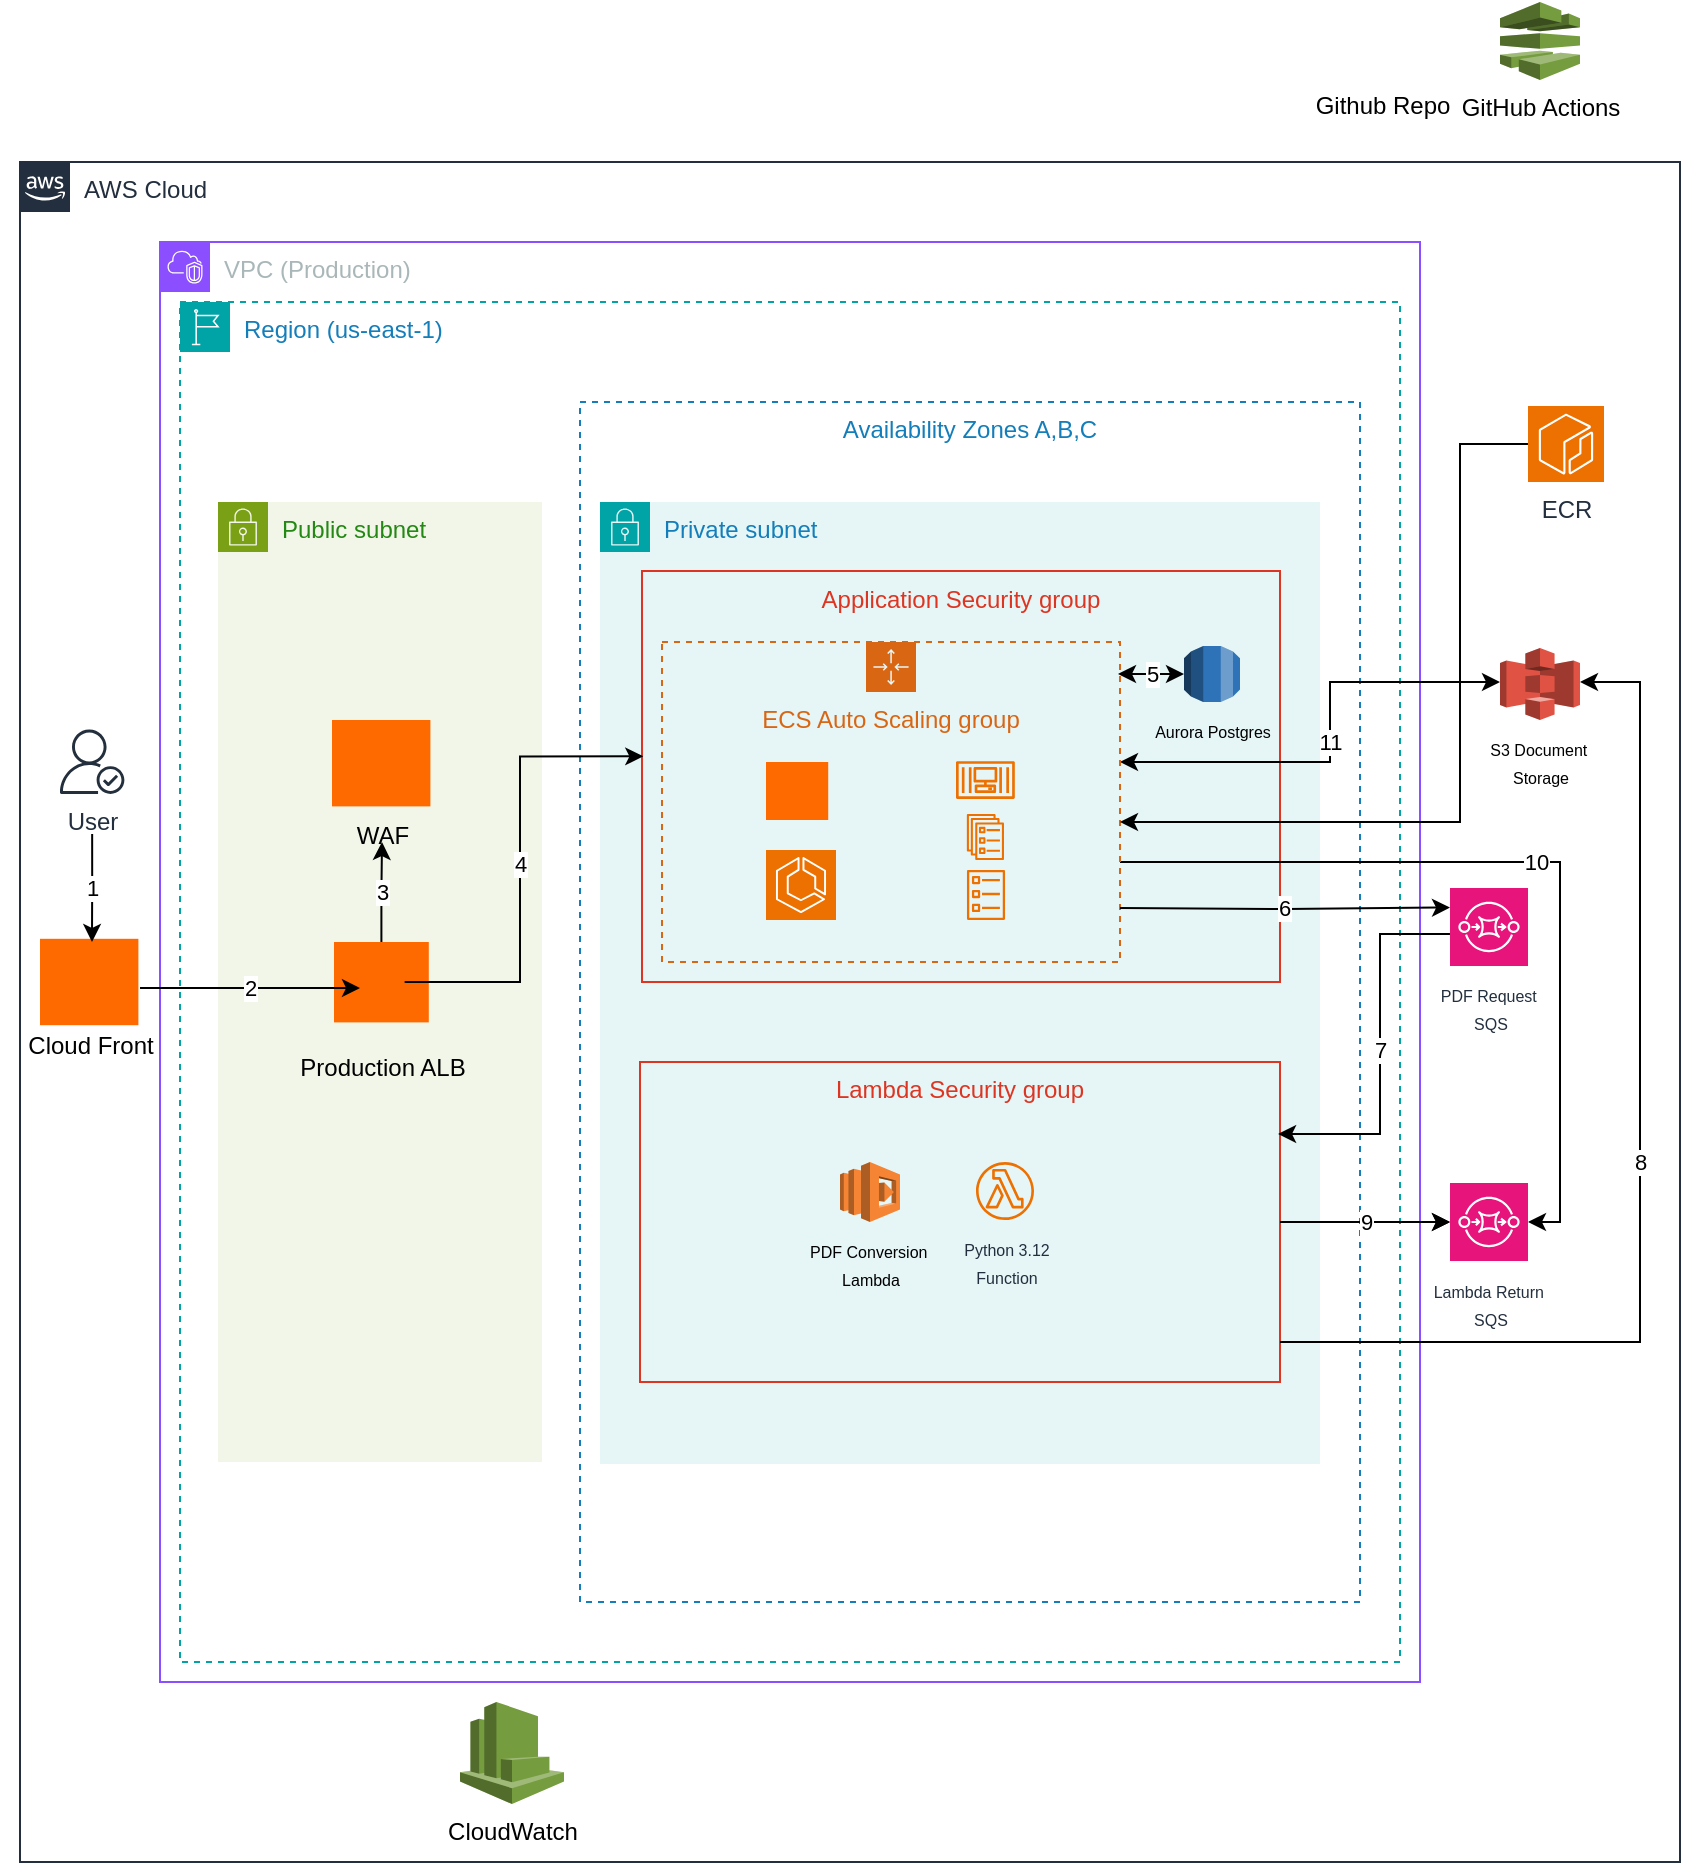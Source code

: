 <mxfile version="26.1.0">
  <diagram name="Page-1" id="8Ge6GmgyyvxhAvOCxHkT">
    <mxGraphModel dx="710" dy="429" grid="1" gridSize="10" guides="1" tooltips="1" connect="1" arrows="1" fold="1" page="1" pageScale="1" pageWidth="850" pageHeight="1100" math="0" shadow="0">
      <root>
        <mxCell id="0" />
        <mxCell id="1" parent="0" />
        <mxCell id="CgupaPKPlq7J9n2cMQ15-1" value="VPC (Production)" style="points=[[0,0],[0.25,0],[0.5,0],[0.75,0],[1,0],[1,0.25],[1,0.5],[1,0.75],[1,1],[0.75,1],[0.5,1],[0.25,1],[0,1],[0,0.75],[0,0.5],[0,0.25]];outlineConnect=0;gradientColor=none;html=1;whiteSpace=wrap;fontSize=12;fontStyle=0;container=1;pointerEvents=0;collapsible=0;recursiveResize=0;shape=mxgraph.aws4.group;grIcon=mxgraph.aws4.group_vpc2;strokeColor=#8C4FFF;fillColor=none;verticalAlign=top;align=left;spacingLeft=30;fontColor=#AAB7B8;dashed=0;" parent="1" vertex="1">
          <mxGeometry x="80" y="280" width="630" height="720" as="geometry" />
        </mxCell>
        <mxCell id="CgupaPKPlq7J9n2cMQ15-5" value="Region (us-east-1)" style="points=[[0,0],[0.25,0],[0.5,0],[0.75,0],[1,0],[1,0.25],[1,0.5],[1,0.75],[1,1],[0.75,1],[0.5,1],[0.25,1],[0,1],[0,0.75],[0,0.5],[0,0.25]];outlineConnect=0;gradientColor=none;html=1;whiteSpace=wrap;fontSize=12;fontStyle=0;container=1;pointerEvents=0;collapsible=0;recursiveResize=0;shape=mxgraph.aws4.group;grIcon=mxgraph.aws4.group_region;strokeColor=#00A4A6;fillColor=none;verticalAlign=top;align=left;spacingLeft=30;fontColor=#147EBA;dashed=1;" parent="CgupaPKPlq7J9n2cMQ15-1" vertex="1">
          <mxGeometry x="10" y="30" width="610" height="680" as="geometry" />
        </mxCell>
        <mxCell id="JH1Hoz44rYu4LudKy2ZQ-25" value="Github Repo" style="shape=image;html=1;verticalAlign=top;verticalLabelPosition=bottom;labelBackgroundColor=#ffffff;imageAspect=0;aspect=fixed;image=https://cdn4.iconfinder.com/data/icons/ionicons/512/icon-social-github-128.png" vertex="1" parent="1">
          <mxGeometry x="671.6" y="160" width="38.4" height="38.4" as="geometry" />
        </mxCell>
        <mxCell id="JH1Hoz44rYu4LudKy2ZQ-26" value="GitHub Actions&lt;div&gt;&lt;br&gt;&lt;/div&gt;" style="outlineConnect=0;dashed=0;verticalLabelPosition=bottom;verticalAlign=top;align=center;html=1;shape=mxgraph.aws3.codepipeline;fillColor=#759C3E;gradientColor=none;" vertex="1" parent="1">
          <mxGeometry x="750" y="160" width="40" height="39" as="geometry" />
        </mxCell>
        <mxCell id="JH1Hoz44rYu4LudKy2ZQ-27" value="AWS Cloud" style="points=[[0,0],[0.25,0],[0.5,0],[0.75,0],[1,0],[1,0.25],[1,0.5],[1,0.75],[1,1],[0.75,1],[0.5,1],[0.25,1],[0,1],[0,0.75],[0,0.5],[0,0.25]];outlineConnect=0;gradientColor=none;html=1;whiteSpace=wrap;fontSize=12;fontStyle=0;container=1;pointerEvents=0;collapsible=0;recursiveResize=0;shape=mxgraph.aws4.group;grIcon=mxgraph.aws4.group_aws_cloud_alt;strokeColor=#232F3E;fillColor=none;verticalAlign=top;align=left;spacingLeft=30;fontColor=#232F3E;dashed=0;" vertex="1" parent="1">
          <mxGeometry x="10" y="240" width="830" height="850" as="geometry" />
        </mxCell>
        <mxCell id="JH1Hoz44rYu4LudKy2ZQ-45" value="Availability Zones A,B,C" style="fillColor=none;strokeColor=#147EBA;dashed=1;verticalAlign=top;fontStyle=0;fontColor=#147EBA;whiteSpace=wrap;html=1;" vertex="1" parent="JH1Hoz44rYu4LudKy2ZQ-27">
          <mxGeometry x="280" y="120" width="390" height="600" as="geometry" />
        </mxCell>
        <mxCell id="CgupaPKPlq7J9n2cMQ15-30" value="Private subnet" style="points=[[0,0],[0.25,0],[0.5,0],[0.75,0],[1,0],[1,0.25],[1,0.5],[1,0.75],[1,1],[0.75,1],[0.5,1],[0.25,1],[0,1],[0,0.75],[0,0.5],[0,0.25]];outlineConnect=0;gradientColor=none;html=1;whiteSpace=wrap;fontSize=12;fontStyle=0;container=1;pointerEvents=0;collapsible=0;recursiveResize=0;shape=mxgraph.aws4.group;grIcon=mxgraph.aws4.group_security_group;grStroke=0;strokeColor=#00A4A6;fillColor=#E6F6F7;verticalAlign=top;align=left;spacingLeft=30;fontColor=#147EBA;dashed=0;" parent="JH1Hoz44rYu4LudKy2ZQ-27" vertex="1">
          <mxGeometry x="290" y="170" width="360" height="481" as="geometry" />
        </mxCell>
        <mxCell id="CgupaPKPlq7J9n2cMQ15-31" value="Lambda Security group" style="fillColor=none;strokeColor=#DD3522;verticalAlign=top;fontStyle=0;fontColor=#DD3522;whiteSpace=wrap;html=1;" parent="CgupaPKPlq7J9n2cMQ15-30" vertex="1">
          <mxGeometry x="20" y="280" width="320" height="160" as="geometry" />
        </mxCell>
        <mxCell id="CgupaPKPlq7J9n2cMQ15-15" value="&lt;font style=&quot;font-size: 8px;&quot;&gt;PDF Conversion&amp;nbsp;&lt;/font&gt;&lt;div&gt;&lt;font style=&quot;font-size: 8px;&quot;&gt;Lambda&lt;/font&gt;&lt;/div&gt;" style="outlineConnect=0;dashed=0;verticalLabelPosition=bottom;verticalAlign=top;align=center;html=1;shape=mxgraph.aws3.lambda;fillColor=#F58534;gradientColor=none;" parent="CgupaPKPlq7J9n2cMQ15-30" vertex="1">
          <mxGeometry x="120" y="330" width="30" height="30" as="geometry" />
        </mxCell>
        <mxCell id="CgupaPKPlq7J9n2cMQ15-17" value="&lt;font style=&quot;font-size: 8px;&quot;&gt;Python 3.12&lt;/font&gt;&lt;div&gt;&lt;font style=&quot;font-size: 8px;&quot;&gt;Function&lt;/font&gt;&lt;/div&gt;" style="sketch=0;outlineConnect=0;fontColor=#232F3E;gradientColor=none;fillColor=#ED7100;strokeColor=none;dashed=0;verticalLabelPosition=bottom;verticalAlign=top;align=center;html=1;fontSize=12;fontStyle=0;aspect=fixed;pointerEvents=1;shape=mxgraph.aws4.lambda_function;" parent="CgupaPKPlq7J9n2cMQ15-30" vertex="1">
          <mxGeometry x="188" y="330" width="29" height="29" as="geometry" />
        </mxCell>
        <mxCell id="CgupaPKPlq7J9n2cMQ15-9" value="Application Security group" style="fillColor=none;strokeColor=#DD3522;verticalAlign=top;fontStyle=0;fontColor=#DD3522;whiteSpace=wrap;html=1;" parent="JH1Hoz44rYu4LudKy2ZQ-27" vertex="1">
          <mxGeometry x="311" y="204.5" width="319" height="205.5" as="geometry" />
        </mxCell>
        <mxCell id="CgupaPKPlq7J9n2cMQ15-13" value="&lt;font style=&quot;font-size: 8px;&quot;&gt;PDF Request&amp;nbsp;&lt;/font&gt;&lt;div&gt;&lt;font style=&quot;font-size: 8px;&quot;&gt;SQS&lt;/font&gt;&lt;/div&gt;" style="sketch=0;points=[[0,0,0],[0.25,0,0],[0.5,0,0],[0.75,0,0],[1,0,0],[0,1,0],[0.25,1,0],[0.5,1,0],[0.75,1,0],[1,1,0],[0,0.25,0],[0,0.5,0],[0,0.75,0],[1,0.25,0],[1,0.5,0],[1,0.75,0]];outlineConnect=0;fontColor=#232F3E;fillColor=#E7157B;strokeColor=#ffffff;dashed=0;verticalLabelPosition=bottom;verticalAlign=top;align=center;html=1;fontSize=12;fontStyle=0;aspect=fixed;shape=mxgraph.aws4.resourceIcon;resIcon=mxgraph.aws4.sqs;" parent="JH1Hoz44rYu4LudKy2ZQ-27" vertex="1">
          <mxGeometry x="715" y="363" width="39" height="39" as="geometry" />
        </mxCell>
        <mxCell id="JH1Hoz44rYu4LudKy2ZQ-55" value="10" style="edgeStyle=orthogonalEdgeStyle;rounded=0;orthogonalLoop=1;jettySize=auto;html=1;exitX=1;exitY=0.5;exitDx=0;exitDy=0;exitPerimeter=0;startArrow=classic;startFill=1;endArrow=none;" edge="1" parent="JH1Hoz44rYu4LudKy2ZQ-27" source="CgupaPKPlq7J9n2cMQ15-14" target="JH1Hoz44rYu4LudKy2ZQ-37">
          <mxGeometry relative="1" as="geometry">
            <mxPoint x="792" y="530" as="sourcePoint" />
            <mxPoint x="549.0" y="320" as="targetPoint" />
            <Array as="points">
              <mxPoint x="770" y="530" />
              <mxPoint x="770" y="350" />
            </Array>
          </mxGeometry>
        </mxCell>
        <mxCell id="CgupaPKPlq7J9n2cMQ15-14" value="&lt;font style=&quot;font-size: 8px;&quot;&gt;Lambda Return&amp;nbsp;&lt;/font&gt;&lt;div&gt;&lt;font style=&quot;font-size: 8px;&quot;&gt;SQS&lt;/font&gt;&lt;/div&gt;" style="sketch=0;points=[[0,0,0],[0.25,0,0],[0.5,0,0],[0.75,0,0],[1,0,0],[0,1,0],[0.25,1,0],[0.5,1,0],[0.75,1,0],[1,1,0],[0,0.25,0],[0,0.5,0],[0,0.75,0],[1,0.25,0],[1,0.5,0],[1,0.75,0]];outlineConnect=0;fontColor=#232F3E;fillColor=#E7157B;strokeColor=#ffffff;dashed=0;verticalLabelPosition=bottom;verticalAlign=top;align=center;html=1;fontSize=12;fontStyle=0;aspect=fixed;shape=mxgraph.aws4.resourceIcon;resIcon=mxgraph.aws4.sqs;" parent="JH1Hoz44rYu4LudKy2ZQ-27" vertex="1">
          <mxGeometry x="715" y="510.5" width="39" height="39" as="geometry" />
        </mxCell>
        <mxCell id="JH1Hoz44rYu4LudKy2ZQ-59" value="11" style="edgeStyle=orthogonalEdgeStyle;rounded=0;orthogonalLoop=1;jettySize=auto;html=1;startArrow=classic;startFill=1;" edge="1" parent="JH1Hoz44rYu4LudKy2ZQ-27" source="CgupaPKPlq7J9n2cMQ15-12" target="JH1Hoz44rYu4LudKy2ZQ-37">
          <mxGeometry relative="1" as="geometry">
            <Array as="points">
              <mxPoint x="655" y="260" />
              <mxPoint x="655" y="300" />
            </Array>
            <mxPoint as="offset" />
          </mxGeometry>
        </mxCell>
        <mxCell id="CgupaPKPlq7J9n2cMQ15-12" value="&lt;font style=&quot;font-size: 8px;&quot;&gt;S3 Document&amp;nbsp;&lt;/font&gt;&lt;div&gt;&lt;font style=&quot;font-size: 8px;&quot;&gt;Storage&lt;/font&gt;&lt;/div&gt;" style="outlineConnect=0;dashed=0;verticalLabelPosition=bottom;verticalAlign=top;align=center;html=1;shape=mxgraph.aws3.s3;fillColor=#E05243;gradientColor=none;" parent="JH1Hoz44rYu4LudKy2ZQ-27" vertex="1">
          <mxGeometry x="740" y="243" width="40" height="36" as="geometry" />
        </mxCell>
        <mxCell id="CgupaPKPlq7J9n2cMQ15-32" value="&lt;font style=&quot;font-size: 8px;&quot;&gt;Aurora Postgres&lt;/font&gt;" style="outlineConnect=0;dashed=0;verticalLabelPosition=bottom;verticalAlign=top;align=center;html=1;shape=mxgraph.aws3.rds;fillColor=#2E73B8;gradientColor=none;" parent="JH1Hoz44rYu4LudKy2ZQ-27" vertex="1">
          <mxGeometry x="582" y="242" width="28" height="28" as="geometry" />
        </mxCell>
        <mxCell id="CgupaPKPlq7J9n2cMQ15-7" value="Public subnet" style="points=[[0,0],[0.25,0],[0.5,0],[0.75,0],[1,0],[1,0.25],[1,0.5],[1,0.75],[1,1],[0.75,1],[0.5,1],[0.25,1],[0,1],[0,0.75],[0,0.5],[0,0.25]];outlineConnect=0;gradientColor=none;html=1;whiteSpace=wrap;fontSize=12;fontStyle=0;container=1;pointerEvents=0;collapsible=0;recursiveResize=0;shape=mxgraph.aws4.group;grIcon=mxgraph.aws4.group_security_group;grStroke=0;strokeColor=#7AA116;fillColor=#F2F6E8;verticalAlign=top;align=left;spacingLeft=30;fontColor=#248814;dashed=0;" parent="JH1Hoz44rYu4LudKy2ZQ-27" vertex="1">
          <mxGeometry x="99" y="170" width="162" height="480" as="geometry" />
        </mxCell>
        <mxCell id="JH1Hoz44rYu4LudKy2ZQ-64" value="3" style="edgeStyle=orthogonalEdgeStyle;rounded=0;orthogonalLoop=1;jettySize=auto;html=1;" edge="1" parent="CgupaPKPlq7J9n2cMQ15-7" source="JH1Hoz44rYu4LudKy2ZQ-39">
          <mxGeometry relative="1" as="geometry">
            <mxPoint x="82" y="170" as="targetPoint" />
          </mxGeometry>
        </mxCell>
        <mxCell id="JH1Hoz44rYu4LudKy2ZQ-39" value="&lt;div&gt;&lt;br&gt;&lt;/div&gt;&lt;div&gt;&lt;br&gt;&lt;/div&gt;&lt;div&gt;&lt;br&gt;&lt;/div&gt;&lt;div&gt;&lt;br&gt;&lt;/div&gt;&lt;div&gt;&lt;br&gt;&lt;/div&gt;&lt;div&gt;&lt;br&gt;&lt;/div&gt;&lt;div&gt;Production ALB&lt;/div&gt;" style="points=[];aspect=fixed;html=1;align=center;shadow=0;dashed=0;fillColor=#FF6A00;strokeColor=none;shape=mxgraph.alibaba_cloud.alb_application_load_balancer_01;" vertex="1" parent="CgupaPKPlq7J9n2cMQ15-7">
          <mxGeometry x="58" y="220" width="47.4" height="40.2" as="geometry" />
        </mxCell>
        <mxCell id="JH1Hoz44rYu4LudKy2ZQ-61" value="&lt;div&gt;&lt;br&gt;&lt;/div&gt;&lt;div&gt;&lt;br&gt;&lt;/div&gt;&lt;div&gt;&lt;br&gt;&lt;/div&gt;&lt;div&gt;&lt;br&gt;&lt;/div&gt;&lt;div&gt;&lt;br&gt;&lt;/div&gt;&lt;div&gt;WAF&lt;/div&gt;" style="points=[];aspect=fixed;html=1;align=center;shadow=0;dashed=0;fillColor=#FF6A00;strokeColor=none;shape=mxgraph.alibaba_cloud.waf_web_application_firewall;" vertex="1" parent="CgupaPKPlq7J9n2cMQ15-7">
          <mxGeometry x="57" y="109" width="49.2" height="43.2" as="geometry" />
        </mxCell>
        <mxCell id="JH1Hoz44rYu4LudKy2ZQ-31" value="" style="sketch=0;points=[[0,0,0],[0.25,0,0],[0.5,0,0],[0.75,0,0],[1,0,0],[0,1,0],[0.25,1,0],[0.5,1,0],[0.75,1,0],[1,1,0],[0,0.25,0],[0,0.5,0],[0,0.75,0],[1,0.25,0],[1,0.5,0],[1,0.75,0]];outlineConnect=0;fontColor=#232F3E;fillColor=#ED7100;strokeColor=#ffffff;dashed=0;verticalLabelPosition=bottom;verticalAlign=top;align=center;html=1;fontSize=12;fontStyle=0;aspect=fixed;shape=mxgraph.aws4.resourceIcon;resIcon=mxgraph.aws4.ecs;" vertex="1" parent="JH1Hoz44rYu4LudKy2ZQ-27">
          <mxGeometry x="373" y="344" width="35" height="35" as="geometry" />
        </mxCell>
        <mxCell id="JH1Hoz44rYu4LudKy2ZQ-33" value="&lt;blockquote style=&quot;margin: 0px 0px 0px 40px; border: medium; padding: 0px;&quot;&gt;&lt;blockquote style=&quot;margin: 0px 0px 0px 40px; border: medium; padding: 0px;&quot;&gt;&lt;blockquote style=&quot;margin: 0px 0px 0px 40px; border: medium; padding: 0px;&quot;&gt;&lt;font style=&quot;font-size: 8px;&quot;&gt;&amp;nbsp; &amp;nbsp;&lt;/font&gt;&lt;/blockquote&gt;&lt;/blockquote&gt;&lt;/blockquote&gt;" style="points=[];aspect=fixed;html=1;align=right;shadow=0;dashed=0;fillColor=#FF6A00;strokeColor=none;shape=mxgraph.alibaba_cloud.ecs_elastic_compute_service;" vertex="1" parent="JH1Hoz44rYu4LudKy2ZQ-27">
          <mxGeometry x="373" y="300" width="31.11" height="29" as="geometry" />
        </mxCell>
        <mxCell id="JH1Hoz44rYu4LudKy2ZQ-34" value="" style="sketch=0;outlineConnect=0;fontColor=#232F3E;gradientColor=none;fillColor=#ED7100;strokeColor=none;dashed=0;verticalLabelPosition=bottom;verticalAlign=top;align=right;html=1;fontSize=12;fontStyle=0;aspect=fixed;pointerEvents=1;shape=mxgraph.aws4.container_3;" vertex="1" parent="JH1Hoz44rYu4LudKy2ZQ-27">
          <mxGeometry x="468" y="299.51" width="29.41" height="18.99" as="geometry" />
        </mxCell>
        <mxCell id="JH1Hoz44rYu4LudKy2ZQ-35" value="" style="sketch=0;outlineConnect=0;fontColor=#232F3E;gradientColor=none;fillColor=#ED7100;strokeColor=none;dashed=0;verticalLabelPosition=bottom;verticalAlign=top;align=center;html=1;fontSize=12;fontStyle=0;aspect=fixed;pointerEvents=1;shape=mxgraph.aws4.ecs_service;" vertex="1" parent="JH1Hoz44rYu4LudKy2ZQ-27">
          <mxGeometry x="473.36" y="326" width="18.69" height="23" as="geometry" />
        </mxCell>
        <mxCell id="JH1Hoz44rYu4LudKy2ZQ-36" value="" style="sketch=0;outlineConnect=0;fontColor=#232F3E;gradientColor=none;fillColor=#ED7100;strokeColor=none;dashed=0;verticalLabelPosition=bottom;verticalAlign=top;align=center;html=1;fontSize=12;fontStyle=0;aspect=fixed;pointerEvents=1;shape=mxgraph.aws4.ecs_task;" vertex="1" parent="JH1Hoz44rYu4LudKy2ZQ-27">
          <mxGeometry x="473.36" y="354" width="19.28" height="25" as="geometry" />
        </mxCell>
        <mxCell id="JH1Hoz44rYu4LudKy2ZQ-37" value="ECS Auto Scaling group" style="points=[[0,0],[0.25,0],[0.5,0],[0.75,0],[1,0],[1,0.25],[1,0.5],[1,0.75],[1,1],[0.75,1],[0.5,1],[0.25,1],[0,1],[0,0.75],[0,0.5],[0,0.25]];outlineConnect=0;gradientColor=none;html=1;whiteSpace=wrap;fontSize=12;fontStyle=0;container=1;pointerEvents=0;collapsible=0;recursiveResize=0;shape=mxgraph.aws4.groupCenter;grIcon=mxgraph.aws4.group_auto_scaling_group;grStroke=1;strokeColor=#D86613;fillColor=none;verticalAlign=top;align=center;fontColor=#D86613;dashed=1;spacingTop=25;" vertex="1" parent="JH1Hoz44rYu4LudKy2ZQ-27">
          <mxGeometry x="321" y="240" width="229" height="160" as="geometry" />
        </mxCell>
        <mxCell id="JH1Hoz44rYu4LudKy2ZQ-2" value="" style="points=[];aspect=fixed;html=1;align=center;shadow=0;dashed=0;fillColor=#FF6A00;strokeColor=none;shape=mxgraph.alibaba_cloud.waf_web_application_firewall;" vertex="1" parent="JH1Hoz44rYu4LudKy2ZQ-27">
          <mxGeometry x="10" y="388.4" width="49.2" height="43.2" as="geometry" />
        </mxCell>
        <mxCell id="JH1Hoz44rYu4LudKy2ZQ-48" value="4" style="edgeStyle=orthogonalEdgeStyle;rounded=0;orthogonalLoop=1;jettySize=auto;html=1;entryX=0.002;entryY=0.451;entryDx=0;entryDy=0;entryPerimeter=0;startArrow=none;startFill=0;exitX=0.745;exitY=0.498;exitDx=0;exitDy=0;exitPerimeter=0;" edge="1" parent="JH1Hoz44rYu4LudKy2ZQ-27" source="JH1Hoz44rYu4LudKy2ZQ-39" target="CgupaPKPlq7J9n2cMQ15-9">
          <mxGeometry x="0.002" relative="1" as="geometry">
            <Array as="points">
              <mxPoint x="250" y="410" />
              <mxPoint x="250" y="297" />
            </Array>
            <mxPoint as="offset" />
          </mxGeometry>
        </mxCell>
        <mxCell id="JH1Hoz44rYu4LudKy2ZQ-52" value="6" style="edgeStyle=orthogonalEdgeStyle;rounded=0;orthogonalLoop=1;jettySize=auto;html=1;entryX=0;entryY=0.25;entryDx=0;entryDy=0;entryPerimeter=0;" edge="1" parent="JH1Hoz44rYu4LudKy2ZQ-27" target="CgupaPKPlq7J9n2cMQ15-13">
          <mxGeometry x="-0.004" relative="1" as="geometry">
            <mxPoint x="550" y="373" as="sourcePoint" />
            <mxPoint x="747" y="373" as="targetPoint" />
            <mxPoint as="offset" />
          </mxGeometry>
        </mxCell>
        <mxCell id="JH1Hoz44rYu4LudKy2ZQ-53" style="edgeStyle=orthogonalEdgeStyle;rounded=0;orthogonalLoop=1;jettySize=auto;html=1;entryX=0;entryY=0.5;entryDx=0;entryDy=0;entryPerimeter=0;" edge="1" parent="JH1Hoz44rYu4LudKy2ZQ-27" source="CgupaPKPlq7J9n2cMQ15-31" target="CgupaPKPlq7J9n2cMQ15-14">
          <mxGeometry relative="1" as="geometry" />
        </mxCell>
        <mxCell id="JH1Hoz44rYu4LudKy2ZQ-54" value="7" style="edgeStyle=orthogonalEdgeStyle;rounded=0;orthogonalLoop=1;jettySize=auto;html=1;entryX=0.997;entryY=0.225;entryDx=0;entryDy=0;entryPerimeter=0;" edge="1" parent="JH1Hoz44rYu4LudKy2ZQ-27" source="CgupaPKPlq7J9n2cMQ15-13" target="CgupaPKPlq7J9n2cMQ15-31">
          <mxGeometry relative="1" as="geometry">
            <Array as="points">
              <mxPoint x="680" y="386" />
              <mxPoint x="680" y="486" />
            </Array>
          </mxGeometry>
        </mxCell>
        <mxCell id="JH1Hoz44rYu4LudKy2ZQ-56" value="9" style="edgeStyle=orthogonalEdgeStyle;rounded=0;orthogonalLoop=1;jettySize=auto;html=1;" edge="1" parent="JH1Hoz44rYu4LudKy2ZQ-27" source="CgupaPKPlq7J9n2cMQ15-31" target="CgupaPKPlq7J9n2cMQ15-14">
          <mxGeometry relative="1" as="geometry" />
        </mxCell>
        <mxCell id="JH1Hoz44rYu4LudKy2ZQ-57" value="8" style="edgeStyle=orthogonalEdgeStyle;rounded=0;orthogonalLoop=1;jettySize=auto;html=1;" edge="1" parent="JH1Hoz44rYu4LudKy2ZQ-27" source="CgupaPKPlq7J9n2cMQ15-31">
          <mxGeometry relative="1" as="geometry">
            <mxPoint x="780" y="260" as="targetPoint" />
            <Array as="points">
              <mxPoint x="810" y="590" />
              <mxPoint x="810" y="260" />
            </Array>
          </mxGeometry>
        </mxCell>
        <mxCell id="JH1Hoz44rYu4LudKy2ZQ-60" value="CloudWatch" style="outlineConnect=0;dashed=0;verticalLabelPosition=bottom;verticalAlign=top;align=center;html=1;shape=mxgraph.aws3.cloudwatch;fillColor=#759C3E;gradientColor=none;" vertex="1" parent="JH1Hoz44rYu4LudKy2ZQ-27">
          <mxGeometry x="220" y="770" width="52" height="51" as="geometry" />
        </mxCell>
        <mxCell id="JH1Hoz44rYu4LudKy2ZQ-62" value="ECR" style="sketch=0;points=[[0,0,0],[0.25,0,0],[0.5,0,0],[0.75,0,0],[1,0,0],[0,1,0],[0.25,1,0],[0.5,1,0],[0.75,1,0],[1,1,0],[0,0.25,0],[0,0.5,0],[0,0.75,0],[1,0.25,0],[1,0.5,0],[1,0.75,0]];outlineConnect=0;fontColor=#232F3E;fillColor=#ED7100;strokeColor=#ffffff;dashed=0;verticalLabelPosition=bottom;verticalAlign=top;align=center;html=1;fontSize=12;fontStyle=0;aspect=fixed;shape=mxgraph.aws4.resourceIcon;resIcon=mxgraph.aws4.ecr;" vertex="1" parent="JH1Hoz44rYu4LudKy2ZQ-27">
          <mxGeometry x="754" y="122" width="38" height="38" as="geometry" />
        </mxCell>
        <mxCell id="JH1Hoz44rYu4LudKy2ZQ-63" style="edgeStyle=orthogonalEdgeStyle;rounded=0;orthogonalLoop=1;jettySize=auto;html=1;" edge="1" parent="JH1Hoz44rYu4LudKy2ZQ-27" source="JH1Hoz44rYu4LudKy2ZQ-62" target="JH1Hoz44rYu4LudKy2ZQ-37">
          <mxGeometry relative="1" as="geometry">
            <Array as="points">
              <mxPoint x="720" y="141" />
              <mxPoint x="720" y="330" />
            </Array>
          </mxGeometry>
        </mxCell>
        <mxCell id="JH1Hoz44rYu4LudKy2ZQ-65" value="User" style="sketch=0;outlineConnect=0;fontColor=#232F3E;gradientColor=none;fillColor=#232F3D;strokeColor=none;dashed=0;verticalLabelPosition=bottom;verticalAlign=top;align=center;html=1;fontSize=12;fontStyle=0;aspect=fixed;pointerEvents=1;shape=mxgraph.aws4.authenticated_user;" vertex="1" parent="JH1Hoz44rYu4LudKy2ZQ-27">
          <mxGeometry x="20" y="283.8" width="32.2" height="32.2" as="geometry" />
        </mxCell>
        <mxCell id="JH1Hoz44rYu4LudKy2ZQ-69" value="5" style="edgeStyle=orthogonalEdgeStyle;rounded=0;orthogonalLoop=1;jettySize=auto;html=1;startArrow=classic;startFill=1;endArrow=classic;endFill=1;" edge="1" parent="JH1Hoz44rYu4LudKy2ZQ-27" source="CgupaPKPlq7J9n2cMQ15-32">
          <mxGeometry relative="1" as="geometry">
            <mxPoint x="549" y="256" as="targetPoint" />
            <Array as="points">
              <mxPoint x="549" y="256" />
            </Array>
          </mxGeometry>
        </mxCell>
        <mxCell id="JH1Hoz44rYu4LudKy2ZQ-43" value="&lt;br&gt;&lt;div&gt;&lt;br&gt;&lt;/div&gt;&lt;div&gt;&lt;br&gt;&lt;/div&gt;&lt;div&gt;&lt;br&gt;&lt;/div&gt;&lt;div&gt;Cloud Front&lt;/div&gt;" style="text;html=1;align=center;verticalAlign=middle;resizable=0;points=[];autosize=1;strokeColor=none;fillColor=none;" vertex="1" parent="1">
          <mxGeometry y="613" width="90" height="80" as="geometry" />
        </mxCell>
        <mxCell id="JH1Hoz44rYu4LudKy2ZQ-47" value="2" style="edgeStyle=orthogonalEdgeStyle;rounded=0;orthogonalLoop=1;jettySize=auto;html=1;startArrow=none;startFill=0;" edge="1" parent="1">
          <mxGeometry relative="1" as="geometry">
            <mxPoint x="70" y="653" as="sourcePoint" />
            <mxPoint x="180" y="653" as="targetPoint" />
          </mxGeometry>
        </mxCell>
        <mxCell id="JH1Hoz44rYu4LudKy2ZQ-68" value="1" style="edgeStyle=orthogonalEdgeStyle;rounded=0;orthogonalLoop=1;jettySize=auto;html=1;labelBorderColor=none;" edge="1" parent="1">
          <mxGeometry relative="1" as="geometry">
            <mxPoint x="46.08" y="576.0" as="sourcePoint" />
            <mxPoint x="46" y="630" as="targetPoint" />
            <Array as="points">
              <mxPoint x="46" y="600" />
              <mxPoint x="46" y="600" />
            </Array>
          </mxGeometry>
        </mxCell>
      </root>
    </mxGraphModel>
  </diagram>
</mxfile>
